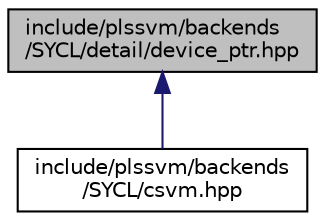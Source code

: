 digraph "include/plssvm/backends/SYCL/detail/device_ptr.hpp"
{
 // LATEX_PDF_SIZE
  edge [fontname="Helvetica",fontsize="10",labelfontname="Helvetica",labelfontsize="10"];
  node [fontname="Helvetica",fontsize="10",shape=record];
  Node1 [label="include/plssvm/backends\l/SYCL/detail/device_ptr.hpp",height=0.2,width=0.4,color="black", fillcolor="grey75", style="filled", fontcolor="black",tooltip="Small wrapper around a SYCL device pointer."];
  Node1 -> Node2 [dir="back",color="midnightblue",fontsize="10",style="solid",fontname="Helvetica"];
  Node2 [label="include/plssvm/backends\l/SYCL/csvm.hpp",height=0.2,width=0.4,color="black", fillcolor="white", style="filled",URL="$backends_2SYCL_2csvm_8hpp.html",tooltip="Defines a C-SVM using the SYCL backend."];
}
